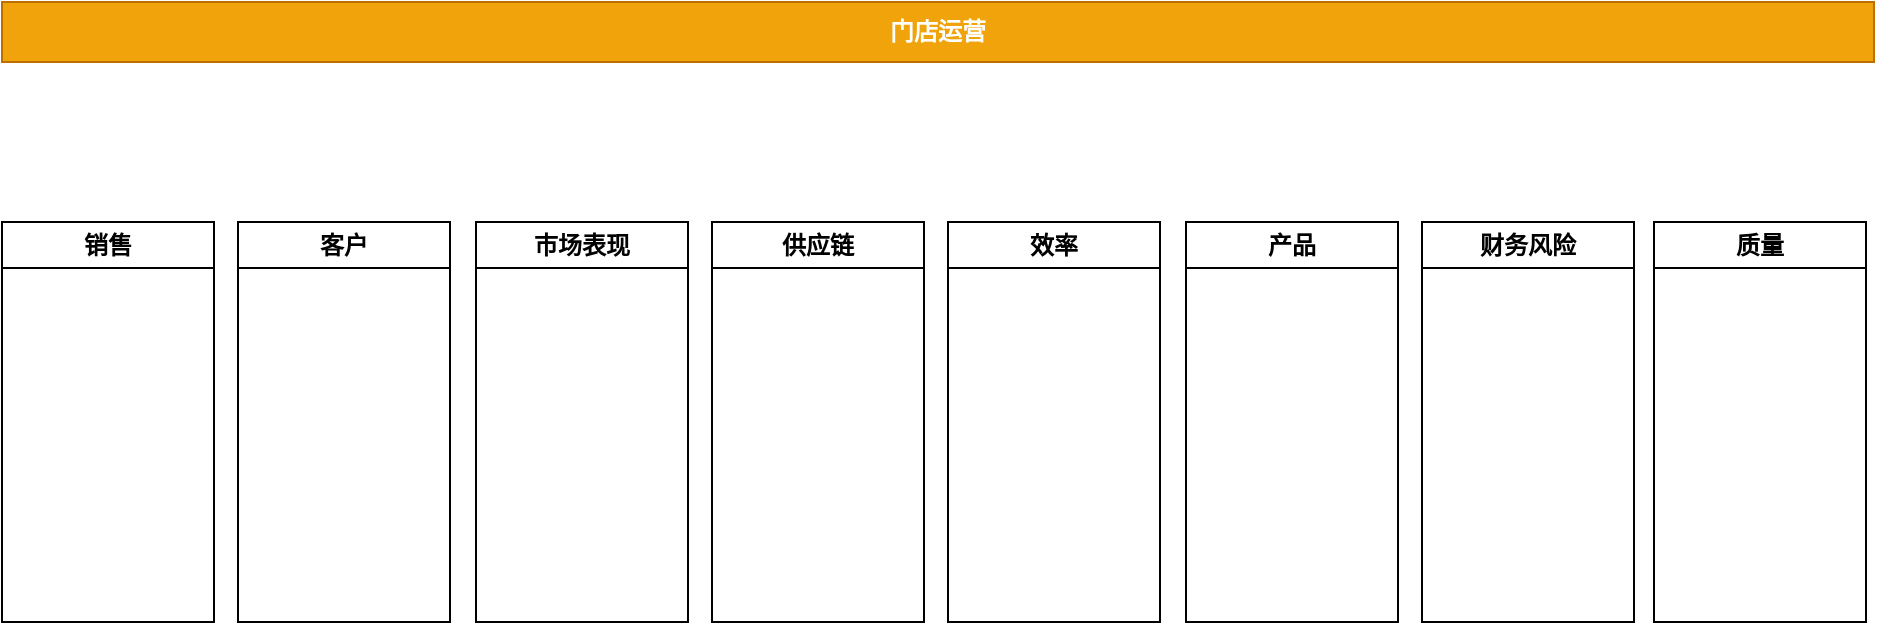 <mxfile version="26.2.8">
  <diagram name="第 1 页" id="GskqJcH7MVZhV6aUFAPI">
    <mxGraphModel dx="1002" dy="597" grid="1" gridSize="10" guides="1" tooltips="1" connect="1" arrows="1" fold="1" page="1" pageScale="1" pageWidth="827" pageHeight="1169" math="0" shadow="0">
      <root>
        <mxCell id="0" />
        <mxCell id="1" parent="0" />
        <mxCell id="HJ7cx-dCD4smT8NFuNB5-1" value="门店运营" style="rounded=0;whiteSpace=wrap;html=1;labelBackgroundColor=none;fillColor=#f0a30a;strokeColor=#BD7000;fontColor=#FFFFFF;fontStyle=1" vertex="1" parent="1">
          <mxGeometry x="94" y="110" width="936" height="30" as="geometry" />
        </mxCell>
        <mxCell id="HJ7cx-dCD4smT8NFuNB5-3" value="销售" style="swimlane;whiteSpace=wrap;html=1;startSize=23;" vertex="1" parent="1">
          <mxGeometry x="94" y="220" width="106" height="200" as="geometry" />
        </mxCell>
        <mxCell id="HJ7cx-dCD4smT8NFuNB5-4" value="客户" style="swimlane;whiteSpace=wrap;html=1;" vertex="1" parent="1">
          <mxGeometry x="212" y="220" width="106" height="200" as="geometry" />
        </mxCell>
        <mxCell id="HJ7cx-dCD4smT8NFuNB5-5" value="市场表现" style="swimlane;whiteSpace=wrap;html=1;" vertex="1" parent="1">
          <mxGeometry x="331" y="220" width="106" height="200" as="geometry" />
        </mxCell>
        <mxCell id="HJ7cx-dCD4smT8NFuNB5-6" value="供应链" style="swimlane;whiteSpace=wrap;html=1;startSize=23;" vertex="1" parent="1">
          <mxGeometry x="449" y="220" width="106" height="200" as="geometry" />
        </mxCell>
        <mxCell id="HJ7cx-dCD4smT8NFuNB5-7" value="效率" style="swimlane;whiteSpace=wrap;html=1;startSize=23;" vertex="1" parent="1">
          <mxGeometry x="567" y="220" width="106" height="200" as="geometry" />
        </mxCell>
        <mxCell id="HJ7cx-dCD4smT8NFuNB5-8" value="产品" style="swimlane;whiteSpace=wrap;html=1;startSize=23;" vertex="1" parent="1">
          <mxGeometry x="686" y="220" width="106" height="200" as="geometry" />
        </mxCell>
        <mxCell id="HJ7cx-dCD4smT8NFuNB5-9" value="财务风险" style="swimlane;whiteSpace=wrap;html=1;startSize=23;" vertex="1" parent="1">
          <mxGeometry x="804" y="220" width="106" height="200" as="geometry" />
        </mxCell>
        <mxCell id="HJ7cx-dCD4smT8NFuNB5-14" value="质量" style="swimlane;whiteSpace=wrap;html=1;startSize=23;" vertex="1" parent="1">
          <mxGeometry x="920" y="220" width="106" height="200" as="geometry" />
        </mxCell>
      </root>
    </mxGraphModel>
  </diagram>
</mxfile>
